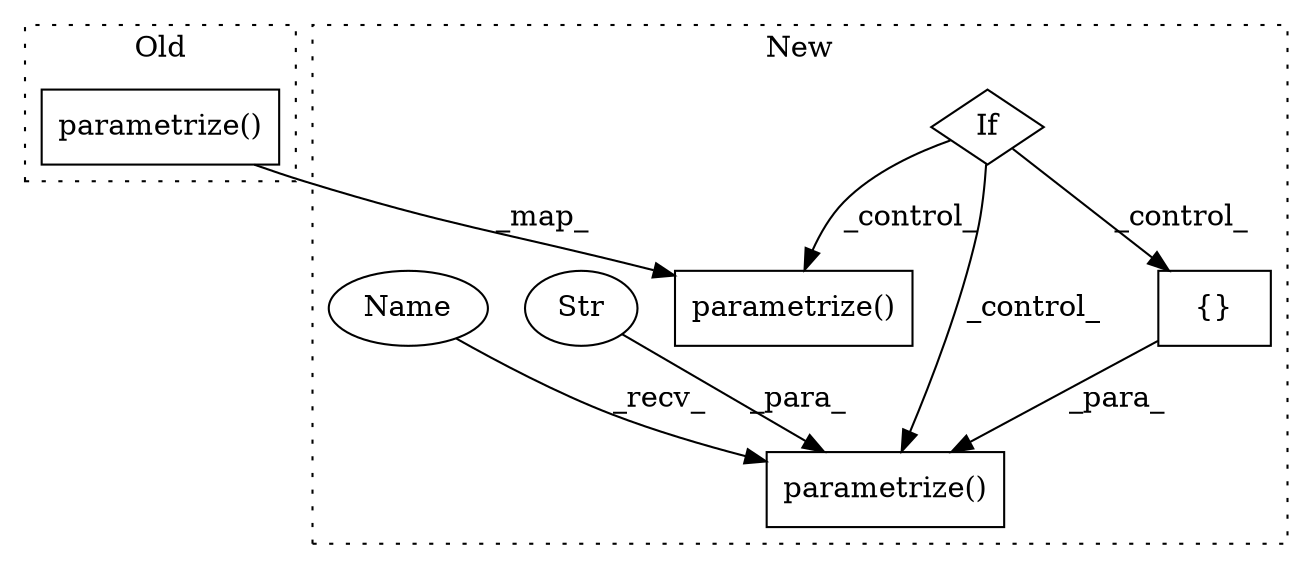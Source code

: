 digraph G {
subgraph cluster0 {
1 [label="parametrize()" a="75" s="315,350" l="21,1" shape="box"];
label = "Old";
style="dotted";
}
subgraph cluster1 {
2 [label="parametrize()" a="75" s="563,598" l="21,1" shape="box"];
3 [label="If" a="96" s="448" l="0" shape="diamond"];
4 [label="parametrize()" a="75" s="501,535" l="21,1" shape="box"];
5 [label="{}" a="59" s="529,534" l="1,0" shape="box"];
6 [label="Str" a="66" s="522" l="5" shape="ellipse"];
7 [label="Name" a="87" s="501" l="8" shape="ellipse"];
label = "New";
style="dotted";
}
1 -> 2 [label="_map_"];
3 -> 4 [label="_control_"];
3 -> 5 [label="_control_"];
3 -> 2 [label="_control_"];
5 -> 4 [label="_para_"];
6 -> 4 [label="_para_"];
7 -> 4 [label="_recv_"];
}